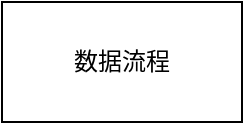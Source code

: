 <mxfile version="12.5.4" type="github"><diagram id="Ri014dKLlmmZSMEglNhE" name="Page-1"><mxGraphModel dx="752" dy="436" grid="1" gridSize="10" guides="1" tooltips="1" connect="1" arrows="1" fold="1" page="1" pageScale="1" pageWidth="827" pageHeight="1169" math="0" shadow="0"><root><mxCell id="0"/><mxCell id="1" parent="0"/><mxCell id="_8wrEO6TbihQWV02yt77-1" value="数据流程" style="rounded=0;whiteSpace=wrap;html=1;" vertex="1" parent="1"><mxGeometry x="20" y="20" width="120" height="60" as="geometry"/></mxCell></root></mxGraphModel></diagram></mxfile>